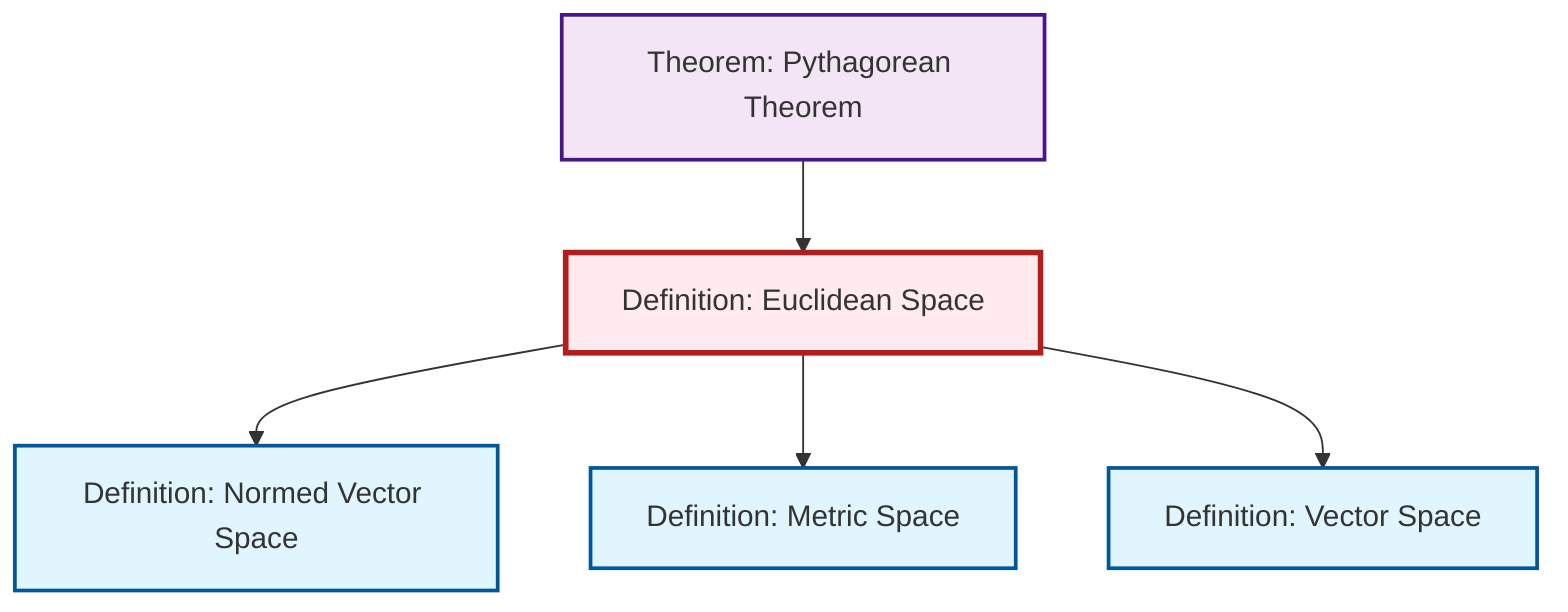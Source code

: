 graph TD
    classDef definition fill:#e1f5fe,stroke:#01579b,stroke-width:2px
    classDef theorem fill:#f3e5f5,stroke:#4a148c,stroke-width:2px
    classDef axiom fill:#fff3e0,stroke:#e65100,stroke-width:2px
    classDef example fill:#e8f5e9,stroke:#1b5e20,stroke-width:2px
    classDef current fill:#ffebee,stroke:#b71c1c,stroke-width:3px
    def-vector-space["Definition: Vector Space"]:::definition
    def-metric-space["Definition: Metric Space"]:::definition
    thm-pythagorean["Theorem: Pythagorean Theorem"]:::theorem
    def-euclidean-space["Definition: Euclidean Space"]:::definition
    def-normed-vector-space["Definition: Normed Vector Space"]:::definition
    thm-pythagorean --> def-euclidean-space
    def-euclidean-space --> def-normed-vector-space
    def-euclidean-space --> def-metric-space
    def-euclidean-space --> def-vector-space
    class def-euclidean-space current
